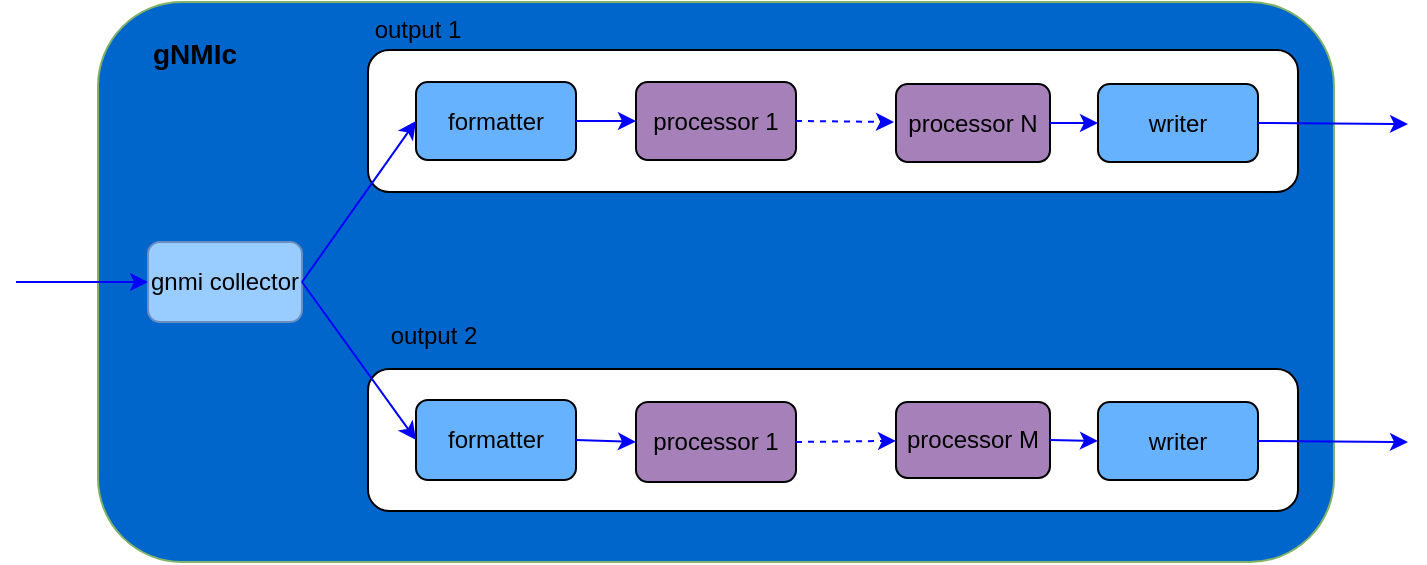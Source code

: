 <mxfile version="14.0.0" type="github">
  <diagram id="sQfRUy7SHaYGJCjr7FOv" name="Page-1">
    <mxGraphModel dx="1298" dy="799" grid="0" gridSize="10" guides="1" tooltips="1" connect="1" arrows="1" fold="1" page="1" pageScale="1" pageWidth="827" pageHeight="1169" background="none" math="0" shadow="0">
      <root>
        <mxCell id="0" />
        <mxCell id="1" parent="0" />
        <mxCell id="vU9GHeNMobwRgTyBWj43-1" value="" style="rounded=1;whiteSpace=wrap;html=1;align=left;strokeColor=#82b366;fillColor=#0066CC;" vertex="1" parent="1">
          <mxGeometry x="105" y="201" width="618" height="280" as="geometry" />
        </mxCell>
        <mxCell id="vU9GHeNMobwRgTyBWj43-2" value="" style="rounded=1;whiteSpace=wrap;html=1;align=left;labelPosition=left;verticalLabelPosition=middle;verticalAlign=middle;" vertex="1" parent="1">
          <mxGeometry x="240" y="384.5" width="465" height="71" as="geometry" />
        </mxCell>
        <mxCell id="vU9GHeNMobwRgTyBWj43-3" value="" style="rounded=1;whiteSpace=wrap;html=1;align=left;labelPosition=left;verticalLabelPosition=middle;verticalAlign=middle;" vertex="1" parent="1">
          <mxGeometry x="240" y="225" width="465" height="71" as="geometry" />
        </mxCell>
        <mxCell id="vU9GHeNMobwRgTyBWj43-4" value="formatter" style="rounded=1;whiteSpace=wrap;html=1;fillColor=#66B2FF;" vertex="1" parent="1">
          <mxGeometry x="264" y="241" width="80" height="39" as="geometry" />
        </mxCell>
        <mxCell id="vU9GHeNMobwRgTyBWj43-5" value="&lt;span&gt;processor 1&lt;/span&gt;" style="rounded=1;whiteSpace=wrap;html=1;fillColor=#A680B8;" vertex="1" parent="1">
          <mxGeometry x="374" y="241" width="80" height="39" as="geometry" />
        </mxCell>
        <mxCell id="vU9GHeNMobwRgTyBWj43-6" value="&lt;span&gt;processor N&lt;/span&gt;" style="rounded=1;whiteSpace=wrap;html=1;fillColor=#A680B8;" vertex="1" parent="1">
          <mxGeometry x="504" y="242" width="77" height="39" as="geometry" />
        </mxCell>
        <mxCell id="vU9GHeNMobwRgTyBWj43-7" value="gnmi collector" style="rounded=1;whiteSpace=wrap;html=1;strokeColor=#6c8ebf;fillColor=#99CCFF;" vertex="1" parent="1">
          <mxGeometry x="130" y="321" width="77" height="40" as="geometry" />
        </mxCell>
        <mxCell id="vU9GHeNMobwRgTyBWj43-8" value="formatter" style="rounded=1;whiteSpace=wrap;html=1;fillColor=#66B2FF;" vertex="1" parent="1">
          <mxGeometry x="264" y="400" width="80" height="40" as="geometry" />
        </mxCell>
        <mxCell id="vU9GHeNMobwRgTyBWj43-9" value="&lt;span&gt;processor 1&lt;/span&gt;" style="rounded=1;whiteSpace=wrap;html=1;fillColor=#A680B8;" vertex="1" parent="1">
          <mxGeometry x="374" y="401" width="80" height="40" as="geometry" />
        </mxCell>
        <mxCell id="vU9GHeNMobwRgTyBWj43-10" value="&lt;span&gt;processor M&lt;/span&gt;" style="rounded=1;whiteSpace=wrap;html=1;fillColor=#A680B8;" vertex="1" parent="1">
          <mxGeometry x="504" y="401" width="77" height="38" as="geometry" />
        </mxCell>
        <mxCell id="vU9GHeNMobwRgTyBWj43-11" value="" style="endArrow=classic;html=1;exitX=1;exitY=0.5;exitDx=0;exitDy=0;entryX=0;entryY=0.5;entryDx=0;entryDy=0;strokeColor=#0000FF;" edge="1" parent="1" source="vU9GHeNMobwRgTyBWj43-7" target="vU9GHeNMobwRgTyBWj43-4">
          <mxGeometry width="50" height="50" relative="1" as="geometry">
            <mxPoint x="411" y="428" as="sourcePoint" />
            <mxPoint x="461" y="378" as="targetPoint" />
          </mxGeometry>
        </mxCell>
        <mxCell id="vU9GHeNMobwRgTyBWj43-12" value="" style="endArrow=classic;html=1;exitX=1;exitY=0.5;exitDx=0;exitDy=0;entryX=0;entryY=0.5;entryDx=0;entryDy=0;strokeColor=#0000FF;" edge="1" parent="1" source="vU9GHeNMobwRgTyBWj43-7" target="vU9GHeNMobwRgTyBWj43-8">
          <mxGeometry width="50" height="50" relative="1" as="geometry">
            <mxPoint x="232" y="342" as="sourcePoint" />
            <mxPoint x="280" y="268" as="targetPoint" />
          </mxGeometry>
        </mxCell>
        <mxCell id="vU9GHeNMobwRgTyBWj43-13" value="" style="endArrow=classic;html=1;exitX=1;exitY=0.5;exitDx=0;exitDy=0;entryX=0;entryY=0.5;entryDx=0;entryDy=0;strokeColor=#0000FF;" edge="1" parent="1" source="vU9GHeNMobwRgTyBWj43-4" target="vU9GHeNMobwRgTyBWj43-5">
          <mxGeometry width="50" height="50" relative="1" as="geometry">
            <mxPoint x="232" y="351" as="sourcePoint" />
            <mxPoint x="274" y="270.5" as="targetPoint" />
          </mxGeometry>
        </mxCell>
        <mxCell id="vU9GHeNMobwRgTyBWj43-14" value="" style="endArrow=classic;html=1;exitX=1;exitY=0.5;exitDx=0;exitDy=0;entryX=0;entryY=0.5;entryDx=0;entryDy=0;strokeColor=#0000FF;" edge="1" parent="1" source="vU9GHeNMobwRgTyBWj43-8" target="vU9GHeNMobwRgTyBWj43-9">
          <mxGeometry width="50" height="50" relative="1" as="geometry">
            <mxPoint x="354" y="270.5" as="sourcePoint" />
            <mxPoint x="394" y="270.5" as="targetPoint" />
          </mxGeometry>
        </mxCell>
        <mxCell id="vU9GHeNMobwRgTyBWj43-15" value="" style="endArrow=classic;html=1;exitX=1;exitY=0.5;exitDx=0;exitDy=0;strokeColor=#0000FF;dashed=1;" edge="1" parent="1" source="vU9GHeNMobwRgTyBWj43-9" target="vU9GHeNMobwRgTyBWj43-10">
          <mxGeometry width="50" height="50" relative="1" as="geometry">
            <mxPoint x="354" y="431" as="sourcePoint" />
            <mxPoint x="394" y="431" as="targetPoint" />
          </mxGeometry>
        </mxCell>
        <mxCell id="vU9GHeNMobwRgTyBWj43-16" value="" style="endArrow=classic;html=1;exitX=1;exitY=0.5;exitDx=0;exitDy=0;strokeColor=#0000FF;dashed=1;" edge="1" parent="1" source="vU9GHeNMobwRgTyBWj43-5">
          <mxGeometry width="50" height="50" relative="1" as="geometry">
            <mxPoint x="364" y="441" as="sourcePoint" />
            <mxPoint x="503" y="261" as="targetPoint" />
          </mxGeometry>
        </mxCell>
        <mxCell id="vU9GHeNMobwRgTyBWj43-17" value="" style="endArrow=classic;html=1;exitX=1;exitY=0.5;exitDx=0;exitDy=0;strokeColor=#0000FF;entryX=0;entryY=0.5;entryDx=0;entryDy=0;" edge="1" parent="1" source="vU9GHeNMobwRgTyBWj43-6" target="vU9GHeNMobwRgTyBWj43-22">
          <mxGeometry width="50" height="50" relative="1" as="geometry">
            <mxPoint x="191" y="351" as="sourcePoint" />
            <mxPoint x="704" y="262" as="targetPoint" />
          </mxGeometry>
        </mxCell>
        <mxCell id="vU9GHeNMobwRgTyBWj43-18" value="" style="endArrow=classic;html=1;exitX=1;exitY=0.5;exitDx=0;exitDy=0;strokeColor=#0000FF;entryX=0;entryY=0.5;entryDx=0;entryDy=0;" edge="1" parent="1" source="vU9GHeNMobwRgTyBWj43-10" target="vU9GHeNMobwRgTyBWj43-23">
          <mxGeometry width="50" height="50" relative="1" as="geometry">
            <mxPoint x="591" y="271.5" as="sourcePoint" />
            <mxPoint x="706" y="420" as="targetPoint" />
          </mxGeometry>
        </mxCell>
        <mxCell id="vU9GHeNMobwRgTyBWj43-19" value="" style="endArrow=classic;html=1;entryX=0;entryY=0.5;entryDx=0;entryDy=0;strokeColor=#0000FF;" edge="1" parent="1" target="vU9GHeNMobwRgTyBWj43-7">
          <mxGeometry width="50" height="50" relative="1" as="geometry">
            <mxPoint x="64" y="341" as="sourcePoint" />
            <mxPoint x="274" y="270.5" as="targetPoint" />
          </mxGeometry>
        </mxCell>
        <mxCell id="vU9GHeNMobwRgTyBWj43-20" value="output 1" style="text;html=1;strokeColor=none;fillColor=none;align=center;verticalAlign=middle;whiteSpace=wrap;rounded=0;" vertex="1" parent="1">
          <mxGeometry x="240" y="205" width="50" height="20" as="geometry" />
        </mxCell>
        <mxCell id="vU9GHeNMobwRgTyBWj43-21" value="output 2" style="text;html=1;strokeColor=none;fillColor=none;align=center;verticalAlign=middle;whiteSpace=wrap;rounded=0;" vertex="1" parent="1">
          <mxGeometry x="248" y="358" width="50" height="20" as="geometry" />
        </mxCell>
        <mxCell id="vU9GHeNMobwRgTyBWj43-22" value="writer" style="rounded=1;whiteSpace=wrap;html=1;fillColor=#66B2FF;" vertex="1" parent="1">
          <mxGeometry x="605" y="242" width="80" height="39" as="geometry" />
        </mxCell>
        <mxCell id="vU9GHeNMobwRgTyBWj43-23" value="writer" style="rounded=1;whiteSpace=wrap;html=1;fillColor=#66B2FF;" vertex="1" parent="1">
          <mxGeometry x="605" y="401" width="80" height="39" as="geometry" />
        </mxCell>
        <mxCell id="vU9GHeNMobwRgTyBWj43-24" value="" style="endArrow=classic;html=1;exitX=1;exitY=0.5;exitDx=0;exitDy=0;strokeColor=#0000FF;" edge="1" parent="1" source="vU9GHeNMobwRgTyBWj43-22">
          <mxGeometry width="50" height="50" relative="1" as="geometry">
            <mxPoint x="591" y="271.5" as="sourcePoint" />
            <mxPoint x="760" y="262" as="targetPoint" />
          </mxGeometry>
        </mxCell>
        <mxCell id="vU9GHeNMobwRgTyBWj43-25" value="" style="endArrow=classic;html=1;exitX=1;exitY=0.5;exitDx=0;exitDy=0;strokeColor=#0000FF;" edge="1" parent="1" source="vU9GHeNMobwRgTyBWj43-23">
          <mxGeometry width="50" height="50" relative="1" as="geometry">
            <mxPoint x="695" y="271.5" as="sourcePoint" />
            <mxPoint x="760" y="421" as="targetPoint" />
          </mxGeometry>
        </mxCell>
        <mxCell id="vU9GHeNMobwRgTyBWj43-26" value="&lt;b&gt;&lt;font style=&quot;font-size: 14px&quot;&gt;gNMIc&lt;/font&gt;&lt;/b&gt;" style="text;html=1;strokeColor=none;fillColor=none;align=center;verticalAlign=middle;whiteSpace=wrap;rounded=0;" vertex="1" parent="1">
          <mxGeometry x="117" y="209" width="73" height="36" as="geometry" />
        </mxCell>
      </root>
    </mxGraphModel>
  </diagram>
</mxfile>
